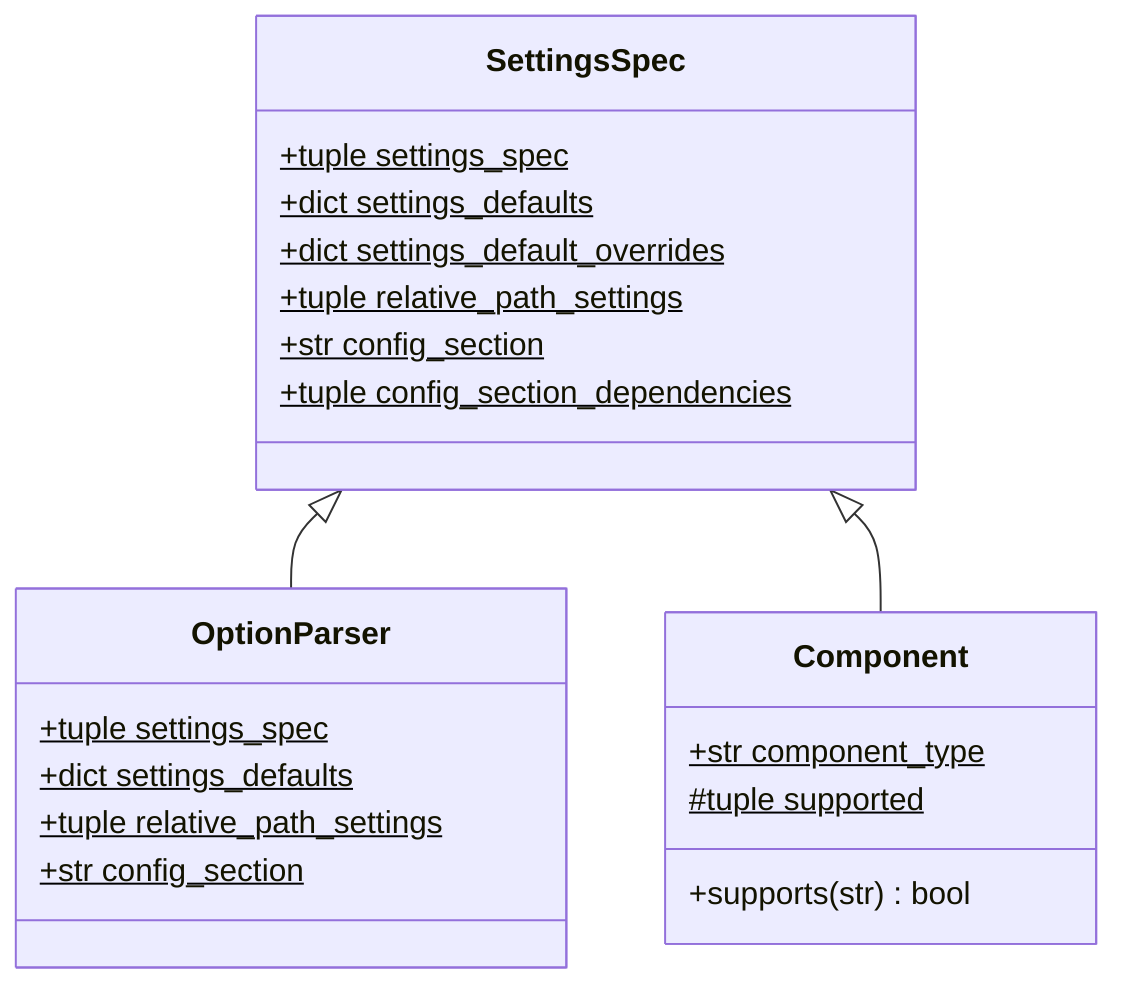 classDiagram
    direction TB
        SettingsSpec <|-- OptionParser
        SettingsSpec <|-- Component

    class SettingsSpec{
        +tuple settings_spec$
        +dict settings_defaults$
        +dict settings_default_overrides$
        +tuple relative_path_settings$
        +str config_section$
        +tuple config_section_dependencies$
    }

    class OptionParser{
        +tuple settings_spec$
        +dict settings_defaults$
        +tuple relative_path_settings$
        +str config_section$
    }

    class Component{
        +str component_type$
        #tuple supported$
        +supports(str) bool
    }